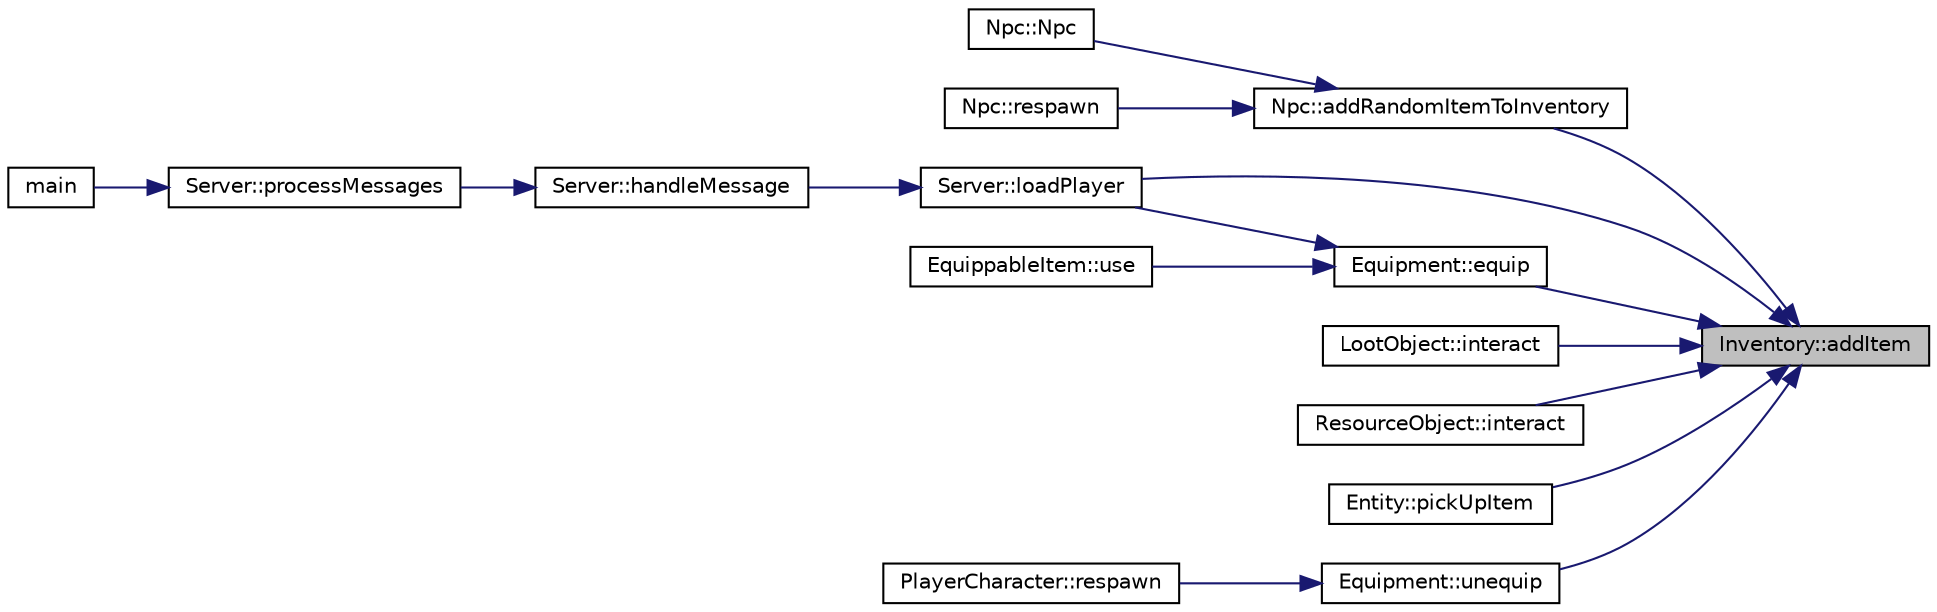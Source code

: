 digraph "Inventory::addItem"
{
 // LATEX_PDF_SIZE
  edge [fontname="Helvetica",fontsize="10",labelfontname="Helvetica",labelfontsize="10"];
  node [fontname="Helvetica",fontsize="10",shape=record];
  rankdir="RL";
  Node1 [label="Inventory::addItem",height=0.2,width=0.4,color="black", fillcolor="grey75", style="filled", fontcolor="black",tooltip="Adds item to the inventory."];
  Node1 -> Node2 [dir="back",color="midnightblue",fontsize="10",style="solid",fontname="Helvetica"];
  Node2 [label="Npc::addRandomItemToInventory",height=0.2,width=0.4,color="black", fillcolor="white", style="filled",URL="$classNpc.html#a33d9a764e8ce548e9d2ec1f799cea7f5",tooltip=" "];
  Node2 -> Node3 [dir="back",color="midnightblue",fontsize="10",style="solid",fontname="Helvetica"];
  Node3 [label="Npc::Npc",height=0.2,width=0.4,color="black", fillcolor="white", style="filled",URL="$classNpc.html#acc6bbca4c1aac12599be12ffe7289ee4",tooltip=" "];
  Node2 -> Node4 [dir="back",color="midnightblue",fontsize="10",style="solid",fontname="Helvetica"];
  Node4 [label="Npc::respawn",height=0.2,width=0.4,color="black", fillcolor="white", style="filled",URL="$classNpc.html#afe61dddbd28da6f559a5a6c6b760c81d",tooltip="Respawn the NPC."];
  Node1 -> Node5 [dir="back",color="midnightblue",fontsize="10",style="solid",fontname="Helvetica"];
  Node5 [label="Equipment::equip",height=0.2,width=0.4,color="black", fillcolor="white", style="filled",URL="$classEquipment.html#abcb4a83de923ee879f7dd8d770844d50",tooltip="Equip an EquippableItem to the proper slot."];
  Node5 -> Node6 [dir="back",color="midnightblue",fontsize="10",style="solid",fontname="Helvetica"];
  Node6 [label="Server::loadPlayer",height=0.2,width=0.4,color="black", fillcolor="white", style="filled",URL="$classServer.html#ae66426d3906c2a9e5b217c65c4ce5db3",tooltip="Loads a player's data from the database and adds the player to the game."];
  Node6 -> Node7 [dir="back",color="midnightblue",fontsize="10",style="solid",fontname="Helvetica"];
  Node7 [label="Server::handleMessage",height=0.2,width=0.4,color="black", fillcolor="white", style="filled",URL="$classServer.html#a18a8fea9b1688c806fa5be9b4d5ac413",tooltip="Function to parse and act upon messages received from clients."];
  Node7 -> Node8 [dir="back",color="midnightblue",fontsize="10",style="solid",fontname="Helvetica"];
  Node8 [label="Server::processMessages",height=0.2,width=0.4,color="black", fillcolor="white", style="filled",URL="$classServer.html#aee6c47f62d04cd4dcf435ccedfd05e2c",tooltip="Server's main loop for processing messages."];
  Node8 -> Node9 [dir="back",color="midnightblue",fontsize="10",style="solid",fontname="Helvetica"];
  Node9 [label="main",height=0.2,width=0.4,color="black", fillcolor="white", style="filled",URL="$server_2src_2Main_8cpp.html#ae66f6b31b5ad750f1fe042a706a4e3d4",tooltip=" "];
  Node5 -> Node10 [dir="back",color="midnightblue",fontsize="10",style="solid",fontname="Helvetica"];
  Node10 [label="EquippableItem::use",height=0.2,width=0.4,color="black", fillcolor="white", style="filled",URL="$classEquippableItem.html#ae31b6510e30e1bf80125e9821f40f7e3",tooltip="Equips the item."];
  Node1 -> Node11 [dir="back",color="midnightblue",fontsize="10",style="solid",fontname="Helvetica"];
  Node11 [label="LootObject::interact",height=0.2,width=0.4,color="black", fillcolor="white", style="filled",URL="$classLootObject.html#a4ef8634a19756ec50a158923bab05fc7",tooltip="Interact with the object."];
  Node1 -> Node12 [dir="back",color="midnightblue",fontsize="10",style="solid",fontname="Helvetica"];
  Node12 [label="ResourceObject::interact",height=0.2,width=0.4,color="black", fillcolor="white", style="filled",URL="$classResourceObject.html#aaee08d1b37836242c2ede45abbf7df71",tooltip="Interact with the object."];
  Node1 -> Node6 [dir="back",color="midnightblue",fontsize="10",style="solid",fontname="Helvetica"];
  Node1 -> Node13 [dir="back",color="midnightblue",fontsize="10",style="solid",fontname="Helvetica"];
  Node13 [label="Entity::pickUpItem",height=0.2,width=0.4,color="black", fillcolor="white", style="filled",URL="$classEntity.html#a65a68f9fbf6a2c3ed501f6e381bb98b9",tooltip="Pick up an item."];
  Node1 -> Node14 [dir="back",color="midnightblue",fontsize="10",style="solid",fontname="Helvetica"];
  Node14 [label="Equipment::unequip",height=0.2,width=0.4,color="black", fillcolor="white", style="filled",URL="$classEquipment.html#a387a4ffde7aa0d0cf27612da45182cfe",tooltip="Unequip item from slot."];
  Node14 -> Node15 [dir="back",color="midnightblue",fontsize="10",style="solid",fontname="Helvetica"];
  Node15 [label="PlayerCharacter::respawn",height=0.2,width=0.4,color="black", fillcolor="white", style="filled",URL="$classPlayerCharacter.html#a5ab0ca121121136eb108cb2d5113aaab",tooltip="Function that drops player's items and sets an active RespawnAction. Called when player dies."];
}
